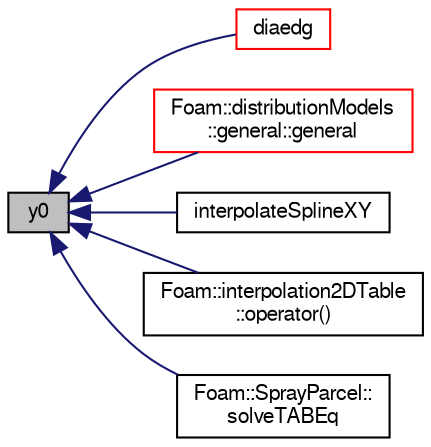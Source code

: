 digraph "y0"
{
  bgcolor="transparent";
  edge [fontname="FreeSans",fontsize="10",labelfontname="FreeSans",labelfontsize="10"];
  node [fontname="FreeSans",fontsize="10",shape=record];
  rankdir="LR";
  Node1 [label="y0",height=0.2,width=0.4,color="black", fillcolor="grey75", style="filled" fontcolor="black"];
  Node1 -> Node2 [dir="back",color="midnightblue",fontsize="10",style="solid",fontname="FreeSans"];
  Node2 [label="diaedg",height=0.2,width=0.4,color="red",URL="$a07040.html#ac8cde747098631791b7f8a846034aa1a"];
  Node1 -> Node3 [dir="back",color="midnightblue",fontsize="10",style="solid",fontname="FreeSans"];
  Node3 [label="Foam::distributionModels\l::general::general",height=0.2,width=0.4,color="red",URL="$a00883.html#a11b13bf35967676623bc465725ff24d2",tooltip="Construct from components. "];
  Node1 -> Node4 [dir="back",color="midnightblue",fontsize="10",style="solid",fontname="FreeSans"];
  Node4 [label="interpolateSplineXY",height=0.2,width=0.4,color="black",URL="$a10237.html#aa393e7bdf1e889b32e8903246ef98ddb"];
  Node1 -> Node5 [dir="back",color="midnightblue",fontsize="10",style="solid",fontname="FreeSans"];
  Node5 [label="Foam::interpolation2DTable\l::operator()",height=0.2,width=0.4,color="black",URL="$a01116.html#a9ab0f39aa8de2f2f58ecabbbff38221e",tooltip="Return an interpolated value. "];
  Node1 -> Node6 [dir="back",color="midnightblue",fontsize="10",style="solid",fontname="FreeSans"];
  Node6 [label="Foam::SprayParcel::\lsolveTABEq",height=0.2,width=0.4,color="black",URL="$a02342.html#a7935951deed5d629b5c37f2fd23ef3ca",tooltip="Solve the TAB equation. "];
}
